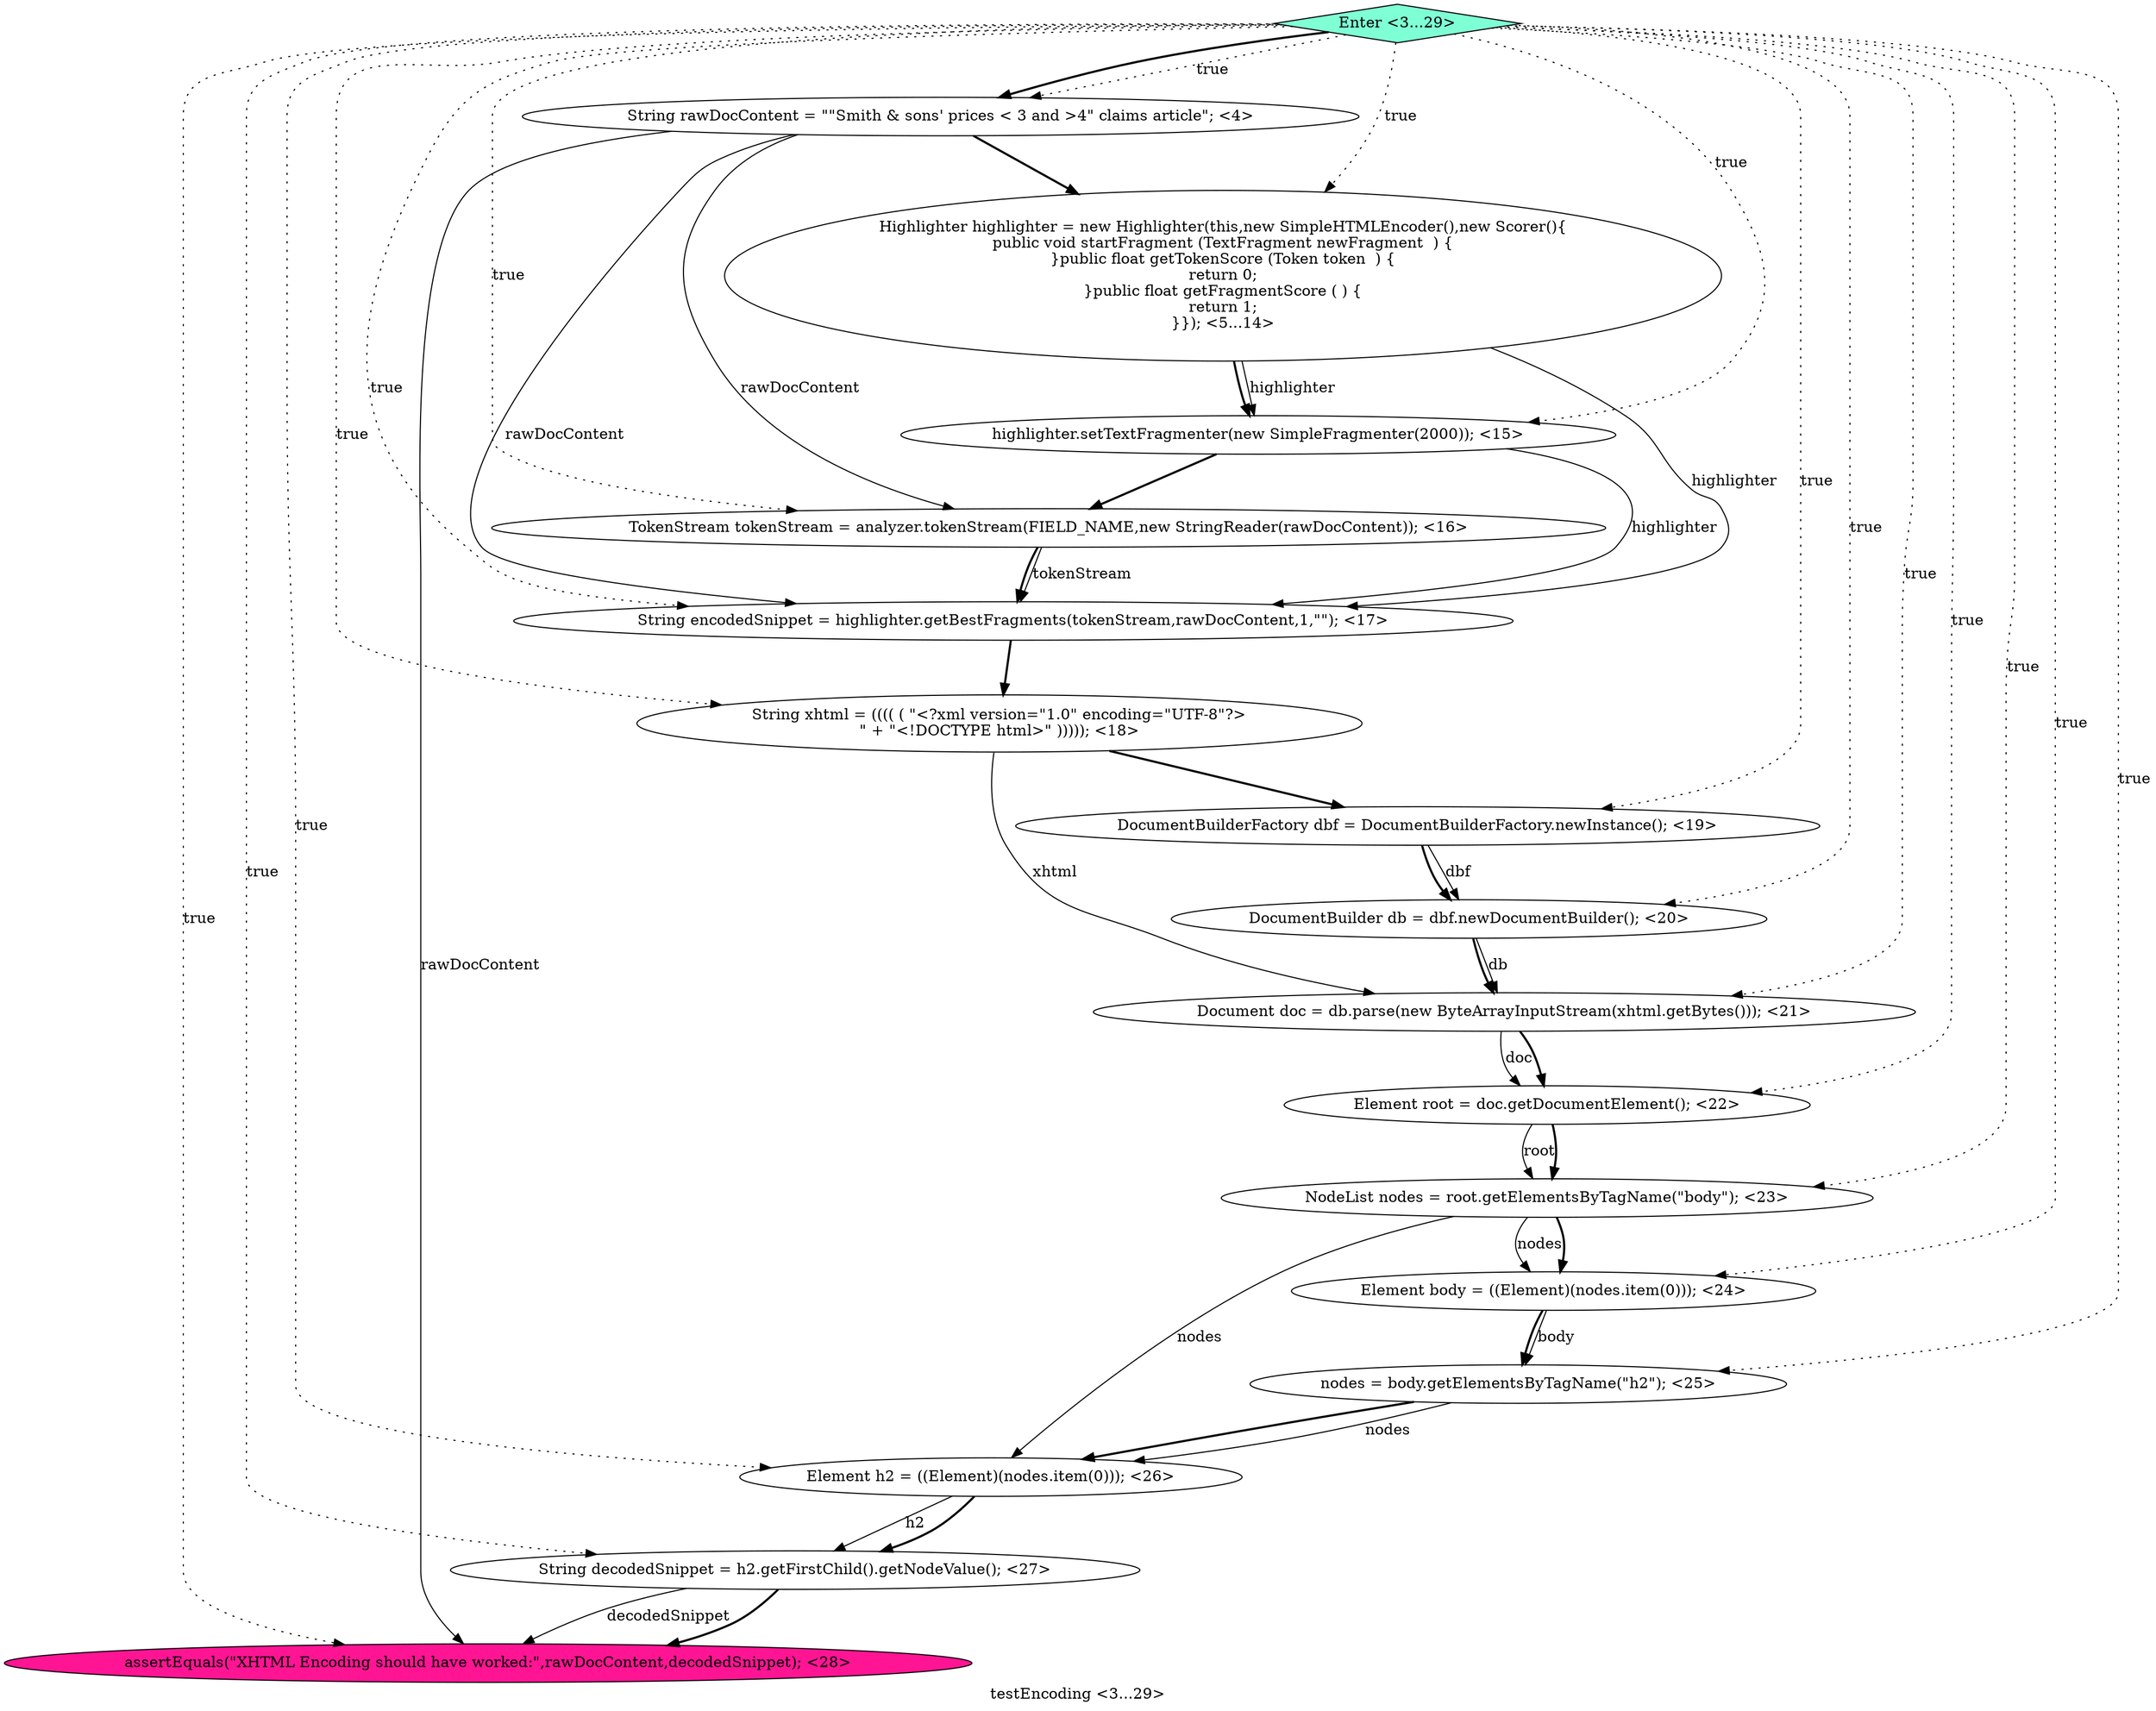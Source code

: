 digraph PDG {
label = "testEncoding <3...29>";
0.3 [style = filled, label = "TokenStream tokenStream = analyzer.tokenStream(FIELD_NAME,new StringReader(rawDocContent)); <16>", fillcolor = white, shape = ellipse];
0.6 [style = filled, label = "DocumentBuilderFactory dbf = DocumentBuilderFactory.newInstance(); <19>", fillcolor = white, shape = ellipse];
0.15 [style = filled, label = "assertEquals(\"XHTML Encoding should have worked:\",rawDocContent,decodedSnippet); <28>", fillcolor = deeppink, shape = ellipse];
0.12 [style = filled, label = "nodes = body.getElementsByTagName(\"h2\"); <25>", fillcolor = white, shape = ellipse];
0.5 [style = filled, label = "String xhtml = (((( ( \"<?xml version=\"1.0\" encoding=\"UTF-8\"?>
\" + \"<!DOCTYPE html>\" ))))); <18>", fillcolor = white, shape = ellipse];
0.8 [style = filled, label = "Document doc = db.parse(new ByteArrayInputStream(xhtml.getBytes())); <21>", fillcolor = white, shape = ellipse];
0.7 [style = filled, label = "DocumentBuilder db = dbf.newDocumentBuilder(); <20>", fillcolor = white, shape = ellipse];
0.9 [style = filled, label = "Element root = doc.getDocumentElement(); <22>", fillcolor = white, shape = ellipse];
0.2 [style = filled, label = "highlighter.setTextFragmenter(new SimpleFragmenter(2000)); <15>", fillcolor = white, shape = ellipse];
0.16 [style = filled, label = "Enter <3...29>", fillcolor = aquamarine, shape = diamond];
0.1 [style = filled, label = "Highlighter highlighter = new Highlighter(this,new SimpleHTMLEncoder(),new Scorer(){
public void startFragment (TextFragment newFragment  ) {
}public float getTokenScore (Token token  ) {
return 0;
}public float getFragmentScore ( ) {
return 1;
}}); <5...14>", fillcolor = white, shape = ellipse];
0.14 [style = filled, label = "String decodedSnippet = h2.getFirstChild().getNodeValue(); <27>", fillcolor = white, shape = ellipse];
0.4 [style = filled, label = "String encodedSnippet = highlighter.getBestFragments(tokenStream,rawDocContent,1,\"\"); <17>", fillcolor = white, shape = ellipse];
0.10 [style = filled, label = "NodeList nodes = root.getElementsByTagName(\"body\"); <23>", fillcolor = white, shape = ellipse];
0.0 [style = filled, label = "String rawDocContent = \"\"Smith & sons' prices < 3 and >4\" claims article\"; <4>", fillcolor = white, shape = ellipse];
0.11 [style = filled, label = "Element body = ((Element)(nodes.item(0))); <24>", fillcolor = white, shape = ellipse];
0.13 [style = filled, label = "Element h2 = ((Element)(nodes.item(0))); <26>", fillcolor = white, shape = ellipse];
0.0 -> 0.1 [style = bold, label=""];
0.0 -> 0.3 [style = solid, label="rawDocContent"];
0.0 -> 0.4 [style = solid, label="rawDocContent"];
0.0 -> 0.15 [style = solid, label="rawDocContent"];
0.1 -> 0.2 [style = solid, label="highlighter"];
0.1 -> 0.2 [style = bold, label=""];
0.1 -> 0.4 [style = solid, label="highlighter"];
0.2 -> 0.3 [style = bold, label=""];
0.2 -> 0.4 [style = solid, label="highlighter"];
0.3 -> 0.4 [style = solid, label="tokenStream"];
0.3 -> 0.4 [style = bold, label=""];
0.4 -> 0.5 [style = bold, label=""];
0.5 -> 0.6 [style = bold, label=""];
0.5 -> 0.8 [style = solid, label="xhtml"];
0.6 -> 0.7 [style = solid, label="dbf"];
0.6 -> 0.7 [style = bold, label=""];
0.7 -> 0.8 [style = solid, label="db"];
0.7 -> 0.8 [style = bold, label=""];
0.8 -> 0.9 [style = solid, label="doc"];
0.8 -> 0.9 [style = bold, label=""];
0.9 -> 0.10 [style = solid, label="root"];
0.9 -> 0.10 [style = bold, label=""];
0.10 -> 0.11 [style = solid, label="nodes"];
0.10 -> 0.11 [style = bold, label=""];
0.10 -> 0.13 [style = solid, label="nodes"];
0.11 -> 0.12 [style = solid, label="body"];
0.11 -> 0.12 [style = bold, label=""];
0.12 -> 0.13 [style = solid, label="nodes"];
0.12 -> 0.13 [style = bold, label=""];
0.13 -> 0.14 [style = solid, label="h2"];
0.13 -> 0.14 [style = bold, label=""];
0.14 -> 0.15 [style = solid, label="decodedSnippet"];
0.14 -> 0.15 [style = bold, label=""];
0.16 -> 0.0 [style = dotted, label="true"];
0.16 -> 0.0 [style = bold, label=""];
0.16 -> 0.1 [style = dotted, label="true"];
0.16 -> 0.2 [style = dotted, label="true"];
0.16 -> 0.3 [style = dotted, label="true"];
0.16 -> 0.4 [style = dotted, label="true"];
0.16 -> 0.5 [style = dotted, label="true"];
0.16 -> 0.6 [style = dotted, label="true"];
0.16 -> 0.7 [style = dotted, label="true"];
0.16 -> 0.8 [style = dotted, label="true"];
0.16 -> 0.9 [style = dotted, label="true"];
0.16 -> 0.10 [style = dotted, label="true"];
0.16 -> 0.11 [style = dotted, label="true"];
0.16 -> 0.12 [style = dotted, label="true"];
0.16 -> 0.13 [style = dotted, label="true"];
0.16 -> 0.14 [style = dotted, label="true"];
0.16 -> 0.15 [style = dotted, label="true"];
}
